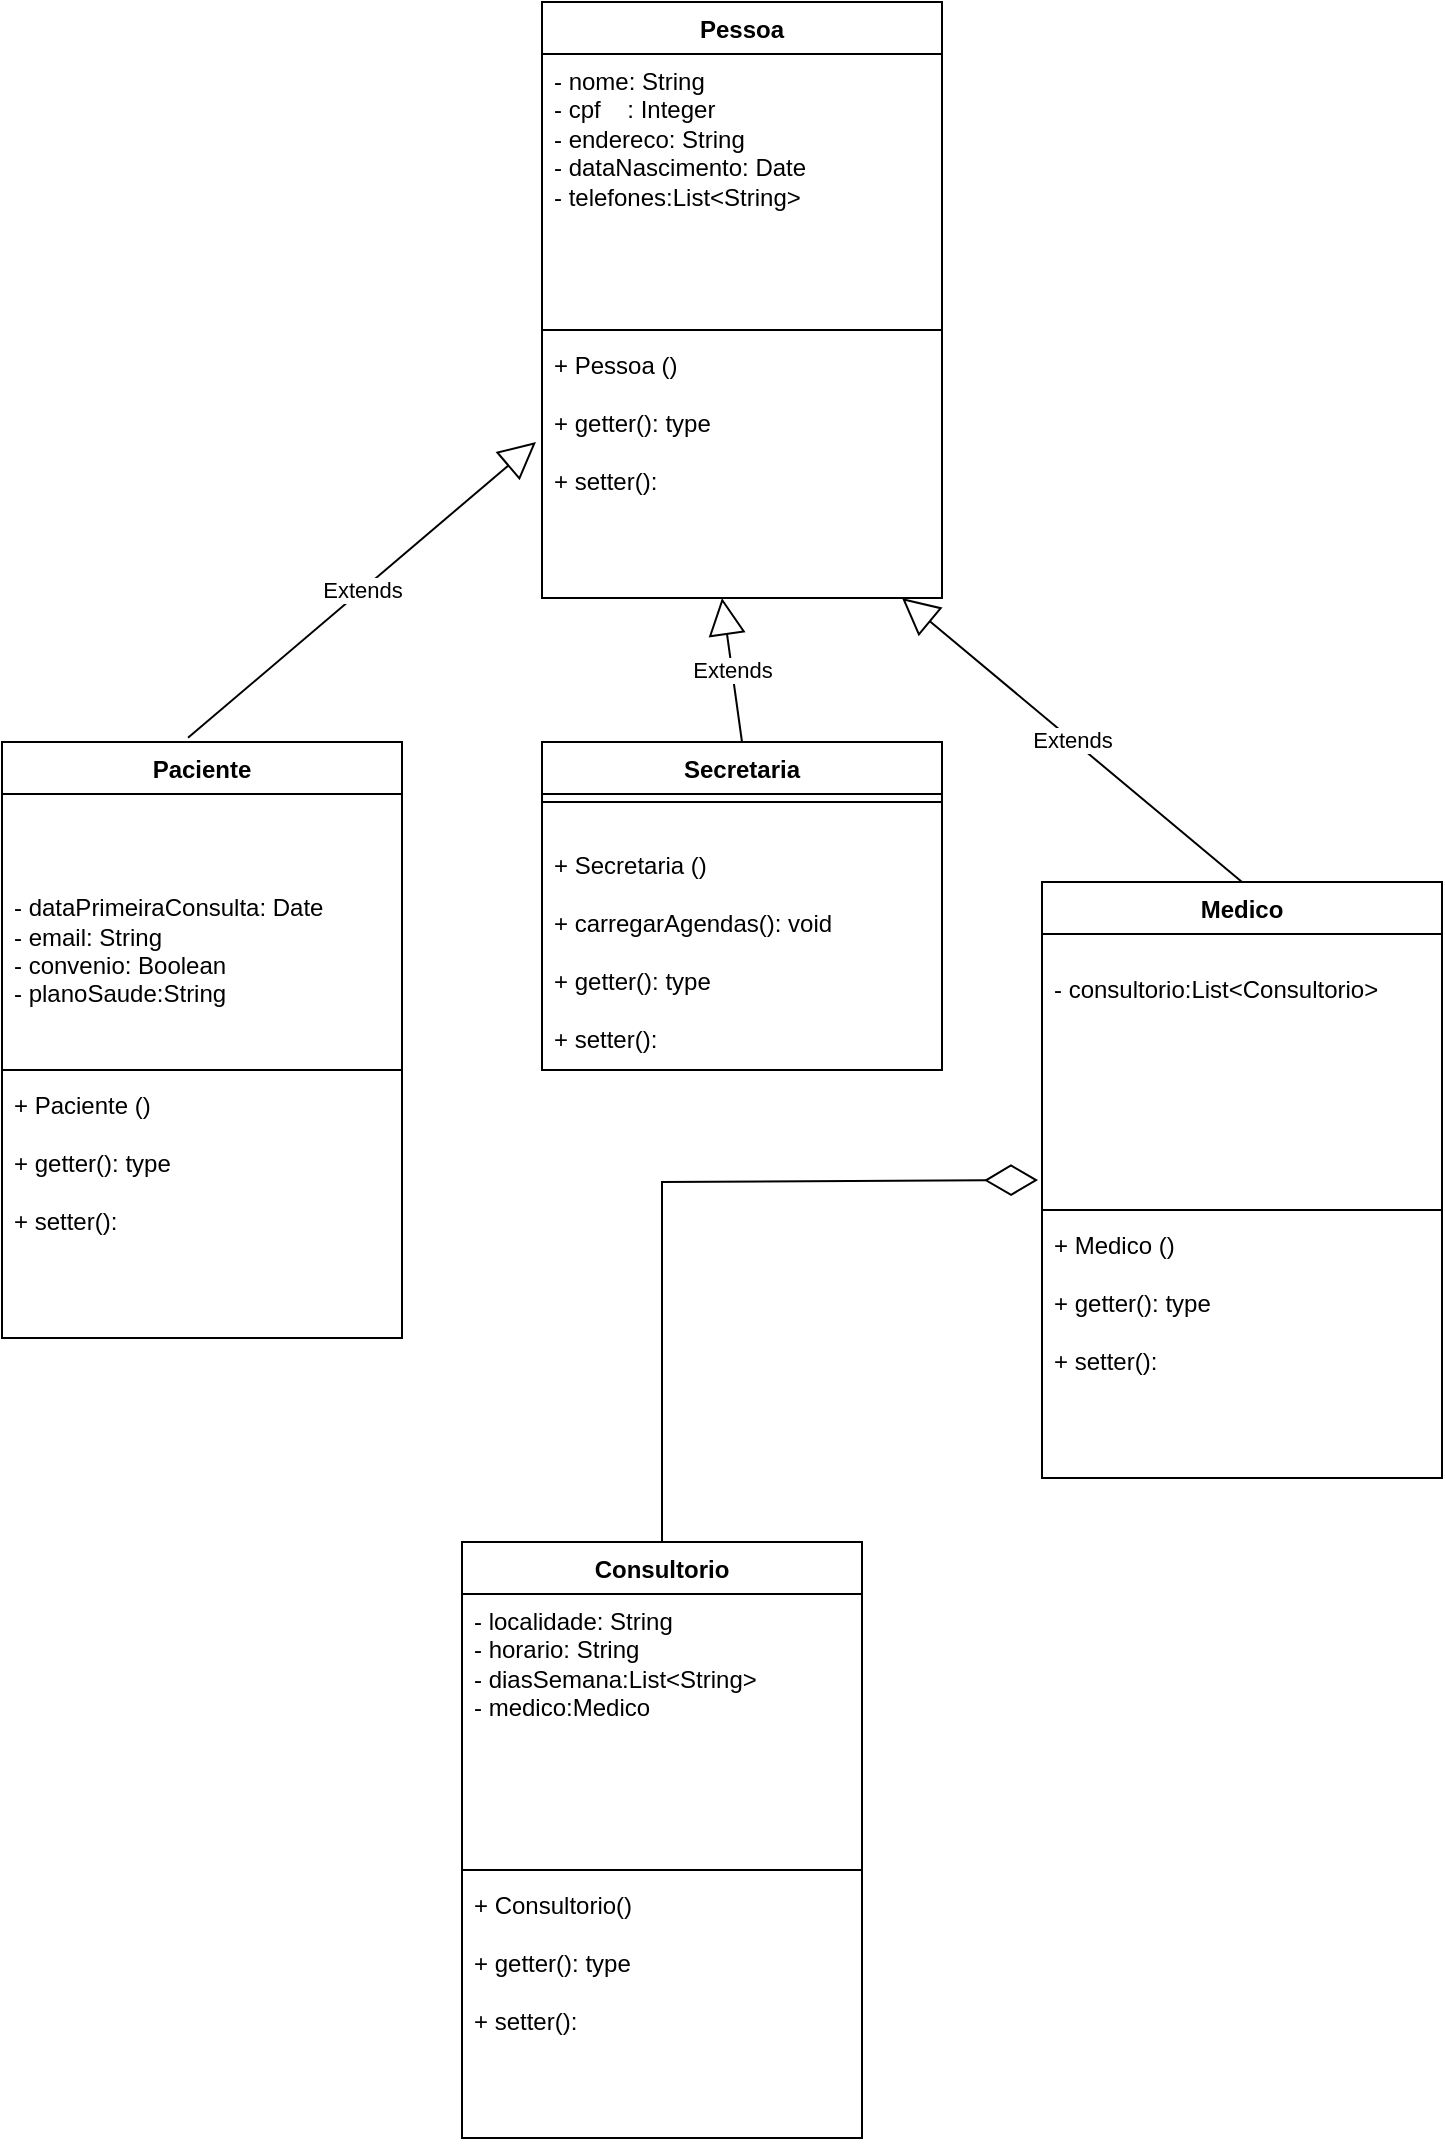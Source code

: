 <mxfile version="21.5.0" type="google">
  <diagram name="Página-1" id="oNmrB0RrOVJhqcpIim8l">
    <mxGraphModel dx="979" dy="740" grid="1" gridSize="10" guides="1" tooltips="1" connect="1" arrows="1" fold="1" page="1" pageScale="1" pageWidth="827" pageHeight="1169" math="0" shadow="0">
      <root>
        <mxCell id="0" />
        <mxCell id="1" parent="0" />
        <mxCell id="EvMouN0lqne2JPCb9NKy-1" value="Secretaria" style="swimlane;fontStyle=1;align=center;verticalAlign=top;childLayout=stackLayout;horizontal=1;startSize=26;horizontalStack=0;resizeParent=1;resizeParentMax=0;resizeLast=0;collapsible=1;marginBottom=0;whiteSpace=wrap;html=1;" vertex="1" parent="1">
          <mxGeometry x="330" y="400" width="200" height="164" as="geometry" />
        </mxCell>
        <mxCell id="EvMouN0lqne2JPCb9NKy-3" value="" style="line;strokeWidth=1;fillColor=none;align=left;verticalAlign=middle;spacingTop=-1;spacingLeft=3;spacingRight=3;rotatable=0;labelPosition=right;points=[];portConstraint=eastwest;strokeColor=inherit;" vertex="1" parent="EvMouN0lqne2JPCb9NKy-1">
          <mxGeometry y="26" width="200" height="8" as="geometry" />
        </mxCell>
        <mxCell id="EvMouN0lqne2JPCb9NKy-4" value="&lt;br&gt;+ Secretaria ()&lt;br&gt;&lt;br&gt;+ carregarAgendas(): void&lt;br&gt;&lt;br&gt;+ getter(): type&lt;br&gt;&lt;br&gt;+ setter():&amp;nbsp;" style="text;strokeColor=none;fillColor=none;align=left;verticalAlign=top;spacingLeft=4;spacingRight=4;overflow=hidden;rotatable=0;points=[[0,0.5],[1,0.5]];portConstraint=eastwest;whiteSpace=wrap;html=1;" vertex="1" parent="EvMouN0lqne2JPCb9NKy-1">
          <mxGeometry y="34" width="200" height="130" as="geometry" />
        </mxCell>
        <mxCell id="EvMouN0lqne2JPCb9NKy-5" value="Paciente" style="swimlane;fontStyle=1;align=center;verticalAlign=top;childLayout=stackLayout;horizontal=1;startSize=26;horizontalStack=0;resizeParent=1;resizeParentMax=0;resizeLast=0;collapsible=1;marginBottom=0;whiteSpace=wrap;html=1;" vertex="1" parent="1">
          <mxGeometry x="60" y="400" width="200" height="298" as="geometry" />
        </mxCell>
        <mxCell id="EvMouN0lqne2JPCb9NKy-6" value="&lt;br style=&quot;border-color: var(--border-color);&quot;&gt;&lt;br style=&quot;border-color: var(--border-color);&quot;&gt;&lt;br style=&quot;border-color: var(--border-color);&quot;&gt;- dataPrimeiraConsulta: Date&lt;br style=&quot;border-color: var(--border-color);&quot;&gt;- email: String&lt;br style=&quot;border-color: var(--border-color);&quot;&gt;-&amp;nbsp;convenio: Boolean&lt;br style=&quot;border-color: var(--border-color);&quot;&gt;-&amp;nbsp;planoSaude:String" style="text;strokeColor=none;fillColor=none;align=left;verticalAlign=top;spacingLeft=4;spacingRight=4;overflow=hidden;rotatable=0;points=[[0,0.5],[1,0.5]];portConstraint=eastwest;whiteSpace=wrap;html=1;" vertex="1" parent="EvMouN0lqne2JPCb9NKy-5">
          <mxGeometry y="26" width="200" height="134" as="geometry" />
        </mxCell>
        <mxCell id="EvMouN0lqne2JPCb9NKy-7" value="" style="line;strokeWidth=1;fillColor=none;align=left;verticalAlign=middle;spacingTop=-1;spacingLeft=3;spacingRight=3;rotatable=0;labelPosition=right;points=[];portConstraint=eastwest;strokeColor=inherit;" vertex="1" parent="EvMouN0lqne2JPCb9NKy-5">
          <mxGeometry y="160" width="200" height="8" as="geometry" />
        </mxCell>
        <mxCell id="EvMouN0lqne2JPCb9NKy-8" value="+ Paciente ()&lt;br style=&quot;border-color: var(--border-color);&quot;&gt;&lt;br style=&quot;border-color: var(--border-color);&quot;&gt;+ getter(): type&lt;br style=&quot;border-color: var(--border-color);&quot;&gt;&lt;br style=&quot;border-color: var(--border-color);&quot;&gt;+ setter():&amp;nbsp;" style="text;strokeColor=none;fillColor=none;align=left;verticalAlign=top;spacingLeft=4;spacingRight=4;overflow=hidden;rotatable=0;points=[[0,0.5],[1,0.5]];portConstraint=eastwest;whiteSpace=wrap;html=1;" vertex="1" parent="EvMouN0lqne2JPCb9NKy-5">
          <mxGeometry y="168" width="200" height="130" as="geometry" />
        </mxCell>
        <mxCell id="EvMouN0lqne2JPCb9NKy-13" value="Pessoa" style="swimlane;fontStyle=1;align=center;verticalAlign=top;childLayout=stackLayout;horizontal=1;startSize=26;horizontalStack=0;resizeParent=1;resizeParentMax=0;resizeLast=0;collapsible=1;marginBottom=0;whiteSpace=wrap;html=1;" vertex="1" parent="1">
          <mxGeometry x="330" y="30" width="200" height="298" as="geometry" />
        </mxCell>
        <mxCell id="EvMouN0lqne2JPCb9NKy-14" value="- nome: String&lt;br&gt;- cpf&amp;nbsp; &amp;nbsp; : Integer&lt;br&gt;- endereco: String&lt;br&gt;- dataNascimento: Date&lt;br&gt;- telefones:List&amp;lt;String&amp;gt;" style="text;strokeColor=none;fillColor=none;align=left;verticalAlign=top;spacingLeft=4;spacingRight=4;overflow=hidden;rotatable=0;points=[[0,0.5],[1,0.5]];portConstraint=eastwest;whiteSpace=wrap;html=1;" vertex="1" parent="EvMouN0lqne2JPCb9NKy-13">
          <mxGeometry y="26" width="200" height="134" as="geometry" />
        </mxCell>
        <mxCell id="EvMouN0lqne2JPCb9NKy-15" value="" style="line;strokeWidth=1;fillColor=none;align=left;verticalAlign=middle;spacingTop=-1;spacingLeft=3;spacingRight=3;rotatable=0;labelPosition=right;points=[];portConstraint=eastwest;strokeColor=inherit;" vertex="1" parent="EvMouN0lqne2JPCb9NKy-13">
          <mxGeometry y="160" width="200" height="8" as="geometry" />
        </mxCell>
        <mxCell id="EvMouN0lqne2JPCb9NKy-16" value="+ Pessoa ()&lt;br&gt;&lt;br&gt;+ getter(): type&lt;br&gt;&lt;br&gt;+ setter():&amp;nbsp;" style="text;strokeColor=none;fillColor=none;align=left;verticalAlign=top;spacingLeft=4;spacingRight=4;overflow=hidden;rotatable=0;points=[[0,0.5],[1,0.5]];portConstraint=eastwest;whiteSpace=wrap;html=1;" vertex="1" parent="EvMouN0lqne2JPCb9NKy-13">
          <mxGeometry y="168" width="200" height="130" as="geometry" />
        </mxCell>
        <mxCell id="EvMouN0lqne2JPCb9NKy-17" value="Extends" style="endArrow=block;endSize=16;endFill=0;html=1;rounded=0;exitX=0.465;exitY=-0.007;exitDx=0;exitDy=0;exitPerimeter=0;entryX=-0.015;entryY=0.4;entryDx=0;entryDy=0;entryPerimeter=0;" edge="1" parent="1" source="EvMouN0lqne2JPCb9NKy-5" target="EvMouN0lqne2JPCb9NKy-16">
          <mxGeometry width="160" relative="1" as="geometry">
            <mxPoint x="330" y="380" as="sourcePoint" />
            <mxPoint x="490" y="380" as="targetPoint" />
          </mxGeometry>
        </mxCell>
        <mxCell id="EvMouN0lqne2JPCb9NKy-18" value="Extends" style="endArrow=block;endSize=16;endFill=0;html=1;rounded=0;exitX=0.5;exitY=0;exitDx=0;exitDy=0;entryX=-0.015;entryY=0.4;entryDx=0;entryDy=0;entryPerimeter=0;" edge="1" parent="1" source="EvMouN0lqne2JPCb9NKy-1">
          <mxGeometry width="160" relative="1" as="geometry">
            <mxPoint x="513" y="468" as="sourcePoint" />
            <mxPoint x="420" y="328" as="targetPoint" />
          </mxGeometry>
        </mxCell>
        <mxCell id="EvMouN0lqne2JPCb9NKy-19" value="Extends" style="endArrow=block;endSize=16;endFill=0;html=1;rounded=0;exitX=0.5;exitY=0;exitDx=0;exitDy=0;entryX=-0.015;entryY=0.4;entryDx=0;entryDy=0;entryPerimeter=0;" edge="1" parent="1">
          <mxGeometry width="160" relative="1" as="geometry">
            <mxPoint x="680" y="470" as="sourcePoint" />
            <mxPoint x="510" y="328" as="targetPoint" />
          </mxGeometry>
        </mxCell>
        <mxCell id="EvMouN0lqne2JPCb9NKy-20" value="Medico" style="swimlane;fontStyle=1;align=center;verticalAlign=top;childLayout=stackLayout;horizontal=1;startSize=26;horizontalStack=0;resizeParent=1;resizeParentMax=0;resizeLast=0;collapsible=1;marginBottom=0;whiteSpace=wrap;html=1;" vertex="1" parent="1">
          <mxGeometry x="580" y="470" width="200" height="298" as="geometry" />
        </mxCell>
        <mxCell id="EvMouN0lqne2JPCb9NKy-21" value="&lt;br style=&quot;border-color: var(--border-color);&quot;&gt;- consultorio:List&amp;lt;Consultorio&amp;gt;&lt;br style=&quot;border-color: var(--border-color);&quot;&gt;" style="text;strokeColor=none;fillColor=none;align=left;verticalAlign=top;spacingLeft=4;spacingRight=4;overflow=hidden;rotatable=0;points=[[0,0.5],[1,0.5]];portConstraint=eastwest;whiteSpace=wrap;html=1;" vertex="1" parent="EvMouN0lqne2JPCb9NKy-20">
          <mxGeometry y="26" width="200" height="134" as="geometry" />
        </mxCell>
        <mxCell id="EvMouN0lqne2JPCb9NKy-22" value="" style="line;strokeWidth=1;fillColor=none;align=left;verticalAlign=middle;spacingTop=-1;spacingLeft=3;spacingRight=3;rotatable=0;labelPosition=right;points=[];portConstraint=eastwest;strokeColor=inherit;" vertex="1" parent="EvMouN0lqne2JPCb9NKy-20">
          <mxGeometry y="160" width="200" height="8" as="geometry" />
        </mxCell>
        <mxCell id="EvMouN0lqne2JPCb9NKy-23" value="+ Medico ()&lt;br style=&quot;border-color: var(--border-color);&quot;&gt;&lt;br style=&quot;border-color: var(--border-color);&quot;&gt;+ getter(): type&lt;br style=&quot;border-color: var(--border-color);&quot;&gt;&lt;br style=&quot;border-color: var(--border-color);&quot;&gt;+ setter():&amp;nbsp;" style="text;strokeColor=none;fillColor=none;align=left;verticalAlign=top;spacingLeft=4;spacingRight=4;overflow=hidden;rotatable=0;points=[[0,0.5],[1,0.5]];portConstraint=eastwest;whiteSpace=wrap;html=1;" vertex="1" parent="EvMouN0lqne2JPCb9NKy-20">
          <mxGeometry y="168" width="200" height="130" as="geometry" />
        </mxCell>
        <mxCell id="EvMouN0lqne2JPCb9NKy-24" value="Consultorio" style="swimlane;fontStyle=1;align=center;verticalAlign=top;childLayout=stackLayout;horizontal=1;startSize=26;horizontalStack=0;resizeParent=1;resizeParentMax=0;resizeLast=0;collapsible=1;marginBottom=0;whiteSpace=wrap;html=1;" vertex="1" parent="1">
          <mxGeometry x="290" y="800" width="200" height="298" as="geometry" />
        </mxCell>
        <mxCell id="EvMouN0lqne2JPCb9NKy-25" value="- localidade: String&lt;br&gt;- horario: String&lt;br&gt;- diasSemana:List&amp;lt;String&amp;gt;&lt;br&gt;- medico:Medico" style="text;strokeColor=none;fillColor=none;align=left;verticalAlign=top;spacingLeft=4;spacingRight=4;overflow=hidden;rotatable=0;points=[[0,0.5],[1,0.5]];portConstraint=eastwest;whiteSpace=wrap;html=1;" vertex="1" parent="EvMouN0lqne2JPCb9NKy-24">
          <mxGeometry y="26" width="200" height="134" as="geometry" />
        </mxCell>
        <mxCell id="EvMouN0lqne2JPCb9NKy-26" value="" style="line;strokeWidth=1;fillColor=none;align=left;verticalAlign=middle;spacingTop=-1;spacingLeft=3;spacingRight=3;rotatable=0;labelPosition=right;points=[];portConstraint=eastwest;strokeColor=inherit;" vertex="1" parent="EvMouN0lqne2JPCb9NKy-24">
          <mxGeometry y="160" width="200" height="8" as="geometry" />
        </mxCell>
        <mxCell id="EvMouN0lqne2JPCb9NKy-27" value="+ Consultorio()&lt;br style=&quot;border-color: var(--border-color);&quot;&gt;&lt;br style=&quot;border-color: var(--border-color);&quot;&gt;+ getter(): type&lt;br style=&quot;border-color: var(--border-color);&quot;&gt;&lt;br style=&quot;border-color: var(--border-color);&quot;&gt;+ setter():&amp;nbsp;" style="text;strokeColor=none;fillColor=none;align=left;verticalAlign=top;spacingLeft=4;spacingRight=4;overflow=hidden;rotatable=0;points=[[0,0.5],[1,0.5]];portConstraint=eastwest;whiteSpace=wrap;html=1;" vertex="1" parent="EvMouN0lqne2JPCb9NKy-24">
          <mxGeometry y="168" width="200" height="130" as="geometry" />
        </mxCell>
        <mxCell id="EvMouN0lqne2JPCb9NKy-29" value="" style="endArrow=diamondThin;endFill=0;endSize=24;html=1;rounded=0;entryX=-0.01;entryY=0.918;entryDx=0;entryDy=0;entryPerimeter=0;exitX=0.5;exitY=0;exitDx=0;exitDy=0;" edge="1" parent="1" source="EvMouN0lqne2JPCb9NKy-24" target="EvMouN0lqne2JPCb9NKy-21">
          <mxGeometry width="160" relative="1" as="geometry">
            <mxPoint x="330" y="620" as="sourcePoint" />
            <mxPoint x="490" y="620" as="targetPoint" />
            <Array as="points">
              <mxPoint x="390" y="620" />
            </Array>
          </mxGeometry>
        </mxCell>
      </root>
    </mxGraphModel>
  </diagram>
</mxfile>

